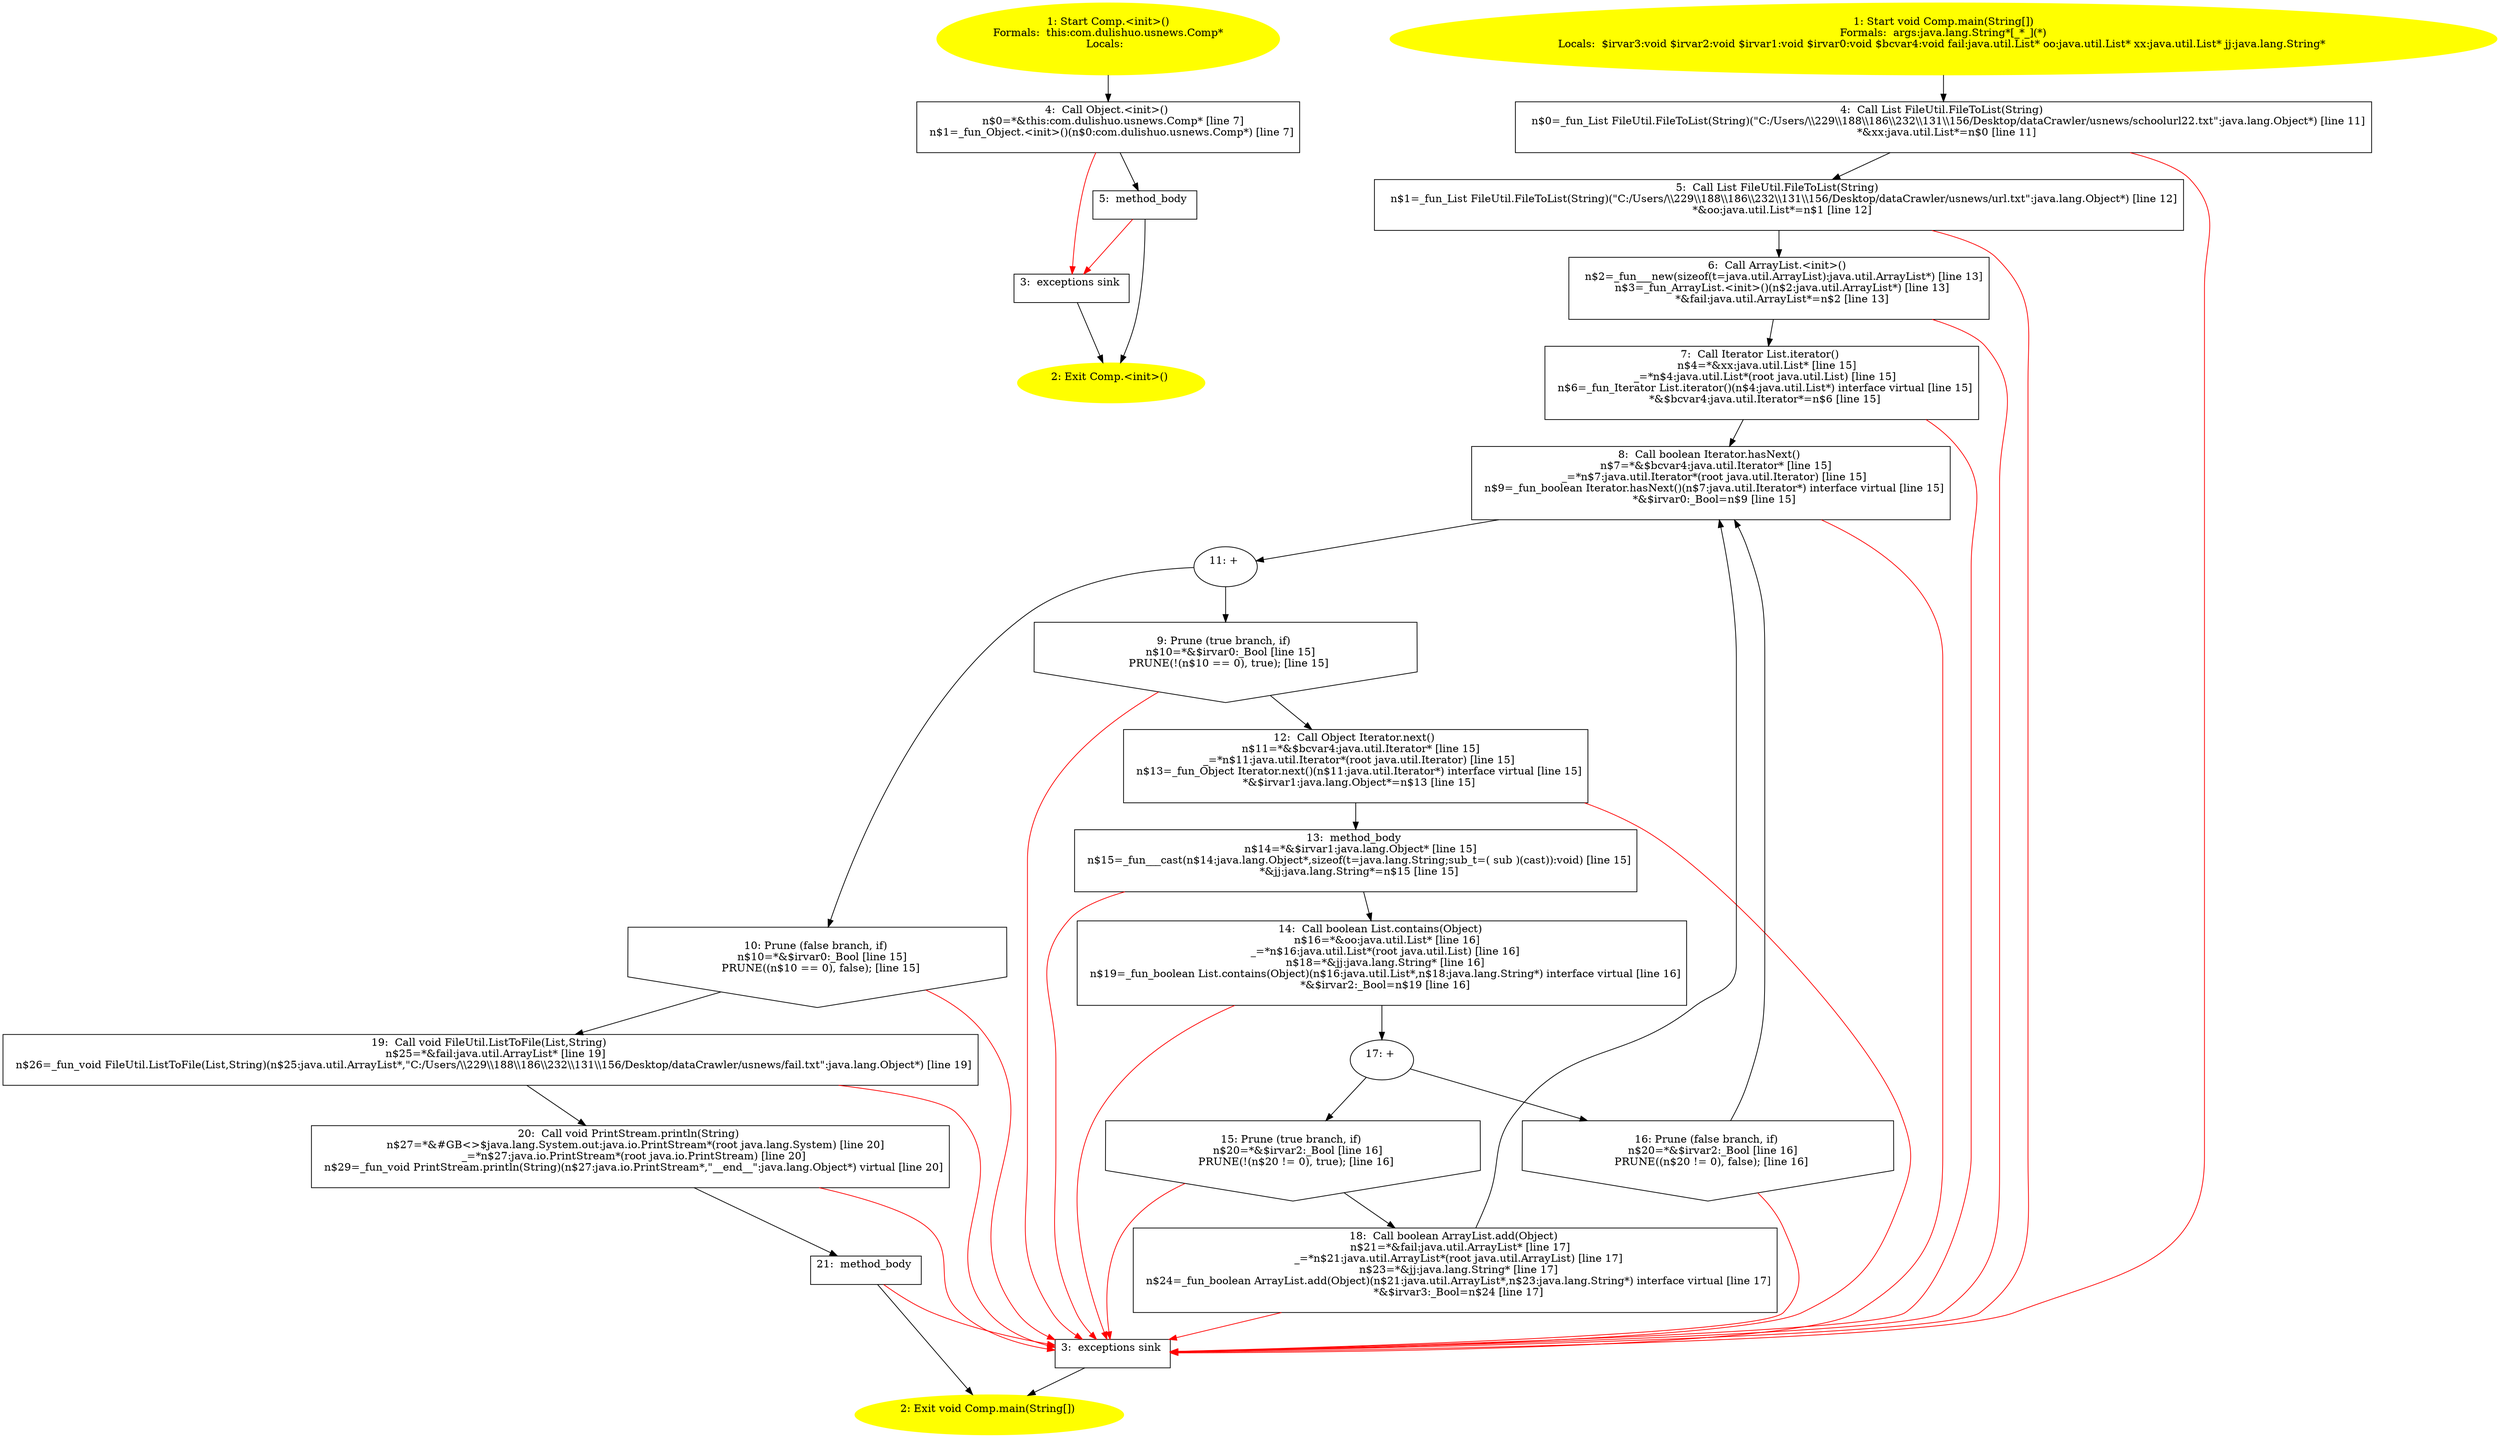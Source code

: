 /* @generated */
digraph cfg {
"com.dulishuo.usnews.Comp.<init>().daf20e740c5ccfaac865f3ec4cbc88c6_1" [label="1: Start Comp.<init>()\nFormals:  this:com.dulishuo.usnews.Comp*\nLocals:  \n  " color=yellow style=filled]
	

	 "com.dulishuo.usnews.Comp.<init>().daf20e740c5ccfaac865f3ec4cbc88c6_1" -> "com.dulishuo.usnews.Comp.<init>().daf20e740c5ccfaac865f3ec4cbc88c6_4" ;
"com.dulishuo.usnews.Comp.<init>().daf20e740c5ccfaac865f3ec4cbc88c6_2" [label="2: Exit Comp.<init>() \n  " color=yellow style=filled]
	

"com.dulishuo.usnews.Comp.<init>().daf20e740c5ccfaac865f3ec4cbc88c6_3" [label="3:  exceptions sink \n  " shape="box"]
	

	 "com.dulishuo.usnews.Comp.<init>().daf20e740c5ccfaac865f3ec4cbc88c6_3" -> "com.dulishuo.usnews.Comp.<init>().daf20e740c5ccfaac865f3ec4cbc88c6_2" ;
"com.dulishuo.usnews.Comp.<init>().daf20e740c5ccfaac865f3ec4cbc88c6_4" [label="4:  Call Object.<init>() \n   n$0=*&this:com.dulishuo.usnews.Comp* [line 7]\n  n$1=_fun_Object.<init>()(n$0:com.dulishuo.usnews.Comp*) [line 7]\n " shape="box"]
	

	 "com.dulishuo.usnews.Comp.<init>().daf20e740c5ccfaac865f3ec4cbc88c6_4" -> "com.dulishuo.usnews.Comp.<init>().daf20e740c5ccfaac865f3ec4cbc88c6_5" ;
	 "com.dulishuo.usnews.Comp.<init>().daf20e740c5ccfaac865f3ec4cbc88c6_4" -> "com.dulishuo.usnews.Comp.<init>().daf20e740c5ccfaac865f3ec4cbc88c6_3" [color="red" ];
"com.dulishuo.usnews.Comp.<init>().daf20e740c5ccfaac865f3ec4cbc88c6_5" [label="5:  method_body \n  " shape="box"]
	

	 "com.dulishuo.usnews.Comp.<init>().daf20e740c5ccfaac865f3ec4cbc88c6_5" -> "com.dulishuo.usnews.Comp.<init>().daf20e740c5ccfaac865f3ec4cbc88c6_2" ;
	 "com.dulishuo.usnews.Comp.<init>().daf20e740c5ccfaac865f3ec4cbc88c6_5" -> "com.dulishuo.usnews.Comp.<init>().daf20e740c5ccfaac865f3ec4cbc88c6_3" [color="red" ];
"com.dulishuo.usnews.Comp.main(java.lang.String[]):void.a8f405873af427ba8e70ba488b4ea320_1" [label="1: Start void Comp.main(String[])\nFormals:  args:java.lang.String*[_*_](*)\nLocals:  $irvar3:void $irvar2:void $irvar1:void $irvar0:void $bcvar4:void fail:java.util.List* oo:java.util.List* xx:java.util.List* jj:java.lang.String* \n  " color=yellow style=filled]
	

	 "com.dulishuo.usnews.Comp.main(java.lang.String[]):void.a8f405873af427ba8e70ba488b4ea320_1" -> "com.dulishuo.usnews.Comp.main(java.lang.String[]):void.a8f405873af427ba8e70ba488b4ea320_4" ;
"com.dulishuo.usnews.Comp.main(java.lang.String[]):void.a8f405873af427ba8e70ba488b4ea320_2" [label="2: Exit void Comp.main(String[]) \n  " color=yellow style=filled]
	

"com.dulishuo.usnews.Comp.main(java.lang.String[]):void.a8f405873af427ba8e70ba488b4ea320_3" [label="3:  exceptions sink \n  " shape="box"]
	

	 "com.dulishuo.usnews.Comp.main(java.lang.String[]):void.a8f405873af427ba8e70ba488b4ea320_3" -> "com.dulishuo.usnews.Comp.main(java.lang.String[]):void.a8f405873af427ba8e70ba488b4ea320_2" ;
"com.dulishuo.usnews.Comp.main(java.lang.String[]):void.a8f405873af427ba8e70ba488b4ea320_4" [label="4:  Call List FileUtil.FileToList(String) \n   n$0=_fun_List FileUtil.FileToList(String)(\"C:/Users/\\\\229\\\\188\\\\186\\\\232\\\\131\\\\156/Desktop/dataCrawler/usnews/schoolurl22.txt\":java.lang.Object*) [line 11]\n  *&xx:java.util.List*=n$0 [line 11]\n " shape="box"]
	

	 "com.dulishuo.usnews.Comp.main(java.lang.String[]):void.a8f405873af427ba8e70ba488b4ea320_4" -> "com.dulishuo.usnews.Comp.main(java.lang.String[]):void.a8f405873af427ba8e70ba488b4ea320_5" ;
	 "com.dulishuo.usnews.Comp.main(java.lang.String[]):void.a8f405873af427ba8e70ba488b4ea320_4" -> "com.dulishuo.usnews.Comp.main(java.lang.String[]):void.a8f405873af427ba8e70ba488b4ea320_3" [color="red" ];
"com.dulishuo.usnews.Comp.main(java.lang.String[]):void.a8f405873af427ba8e70ba488b4ea320_5" [label="5:  Call List FileUtil.FileToList(String) \n   n$1=_fun_List FileUtil.FileToList(String)(\"C:/Users/\\\\229\\\\188\\\\186\\\\232\\\\131\\\\156/Desktop/dataCrawler/usnews/url.txt\":java.lang.Object*) [line 12]\n  *&oo:java.util.List*=n$1 [line 12]\n " shape="box"]
	

	 "com.dulishuo.usnews.Comp.main(java.lang.String[]):void.a8f405873af427ba8e70ba488b4ea320_5" -> "com.dulishuo.usnews.Comp.main(java.lang.String[]):void.a8f405873af427ba8e70ba488b4ea320_6" ;
	 "com.dulishuo.usnews.Comp.main(java.lang.String[]):void.a8f405873af427ba8e70ba488b4ea320_5" -> "com.dulishuo.usnews.Comp.main(java.lang.String[]):void.a8f405873af427ba8e70ba488b4ea320_3" [color="red" ];
"com.dulishuo.usnews.Comp.main(java.lang.String[]):void.a8f405873af427ba8e70ba488b4ea320_6" [label="6:  Call ArrayList.<init>() \n   n$2=_fun___new(sizeof(t=java.util.ArrayList):java.util.ArrayList*) [line 13]\n  n$3=_fun_ArrayList.<init>()(n$2:java.util.ArrayList*) [line 13]\n  *&fail:java.util.ArrayList*=n$2 [line 13]\n " shape="box"]
	

	 "com.dulishuo.usnews.Comp.main(java.lang.String[]):void.a8f405873af427ba8e70ba488b4ea320_6" -> "com.dulishuo.usnews.Comp.main(java.lang.String[]):void.a8f405873af427ba8e70ba488b4ea320_7" ;
	 "com.dulishuo.usnews.Comp.main(java.lang.String[]):void.a8f405873af427ba8e70ba488b4ea320_6" -> "com.dulishuo.usnews.Comp.main(java.lang.String[]):void.a8f405873af427ba8e70ba488b4ea320_3" [color="red" ];
"com.dulishuo.usnews.Comp.main(java.lang.String[]):void.a8f405873af427ba8e70ba488b4ea320_7" [label="7:  Call Iterator List.iterator() \n   n$4=*&xx:java.util.List* [line 15]\n  _=*n$4:java.util.List*(root java.util.List) [line 15]\n  n$6=_fun_Iterator List.iterator()(n$4:java.util.List*) interface virtual [line 15]\n  *&$bcvar4:java.util.Iterator*=n$6 [line 15]\n " shape="box"]
	

	 "com.dulishuo.usnews.Comp.main(java.lang.String[]):void.a8f405873af427ba8e70ba488b4ea320_7" -> "com.dulishuo.usnews.Comp.main(java.lang.String[]):void.a8f405873af427ba8e70ba488b4ea320_8" ;
	 "com.dulishuo.usnews.Comp.main(java.lang.String[]):void.a8f405873af427ba8e70ba488b4ea320_7" -> "com.dulishuo.usnews.Comp.main(java.lang.String[]):void.a8f405873af427ba8e70ba488b4ea320_3" [color="red" ];
"com.dulishuo.usnews.Comp.main(java.lang.String[]):void.a8f405873af427ba8e70ba488b4ea320_8" [label="8:  Call boolean Iterator.hasNext() \n   n$7=*&$bcvar4:java.util.Iterator* [line 15]\n  _=*n$7:java.util.Iterator*(root java.util.Iterator) [line 15]\n  n$9=_fun_boolean Iterator.hasNext()(n$7:java.util.Iterator*) interface virtual [line 15]\n  *&$irvar0:_Bool=n$9 [line 15]\n " shape="box"]
	

	 "com.dulishuo.usnews.Comp.main(java.lang.String[]):void.a8f405873af427ba8e70ba488b4ea320_8" -> "com.dulishuo.usnews.Comp.main(java.lang.String[]):void.a8f405873af427ba8e70ba488b4ea320_11" ;
	 "com.dulishuo.usnews.Comp.main(java.lang.String[]):void.a8f405873af427ba8e70ba488b4ea320_8" -> "com.dulishuo.usnews.Comp.main(java.lang.String[]):void.a8f405873af427ba8e70ba488b4ea320_3" [color="red" ];
"com.dulishuo.usnews.Comp.main(java.lang.String[]):void.a8f405873af427ba8e70ba488b4ea320_9" [label="9: Prune (true branch, if) \n   n$10=*&$irvar0:_Bool [line 15]\n  PRUNE(!(n$10 == 0), true); [line 15]\n " shape="invhouse"]
	

	 "com.dulishuo.usnews.Comp.main(java.lang.String[]):void.a8f405873af427ba8e70ba488b4ea320_9" -> "com.dulishuo.usnews.Comp.main(java.lang.String[]):void.a8f405873af427ba8e70ba488b4ea320_12" ;
	 "com.dulishuo.usnews.Comp.main(java.lang.String[]):void.a8f405873af427ba8e70ba488b4ea320_9" -> "com.dulishuo.usnews.Comp.main(java.lang.String[]):void.a8f405873af427ba8e70ba488b4ea320_3" [color="red" ];
"com.dulishuo.usnews.Comp.main(java.lang.String[]):void.a8f405873af427ba8e70ba488b4ea320_10" [label="10: Prune (false branch, if) \n   n$10=*&$irvar0:_Bool [line 15]\n  PRUNE((n$10 == 0), false); [line 15]\n " shape="invhouse"]
	

	 "com.dulishuo.usnews.Comp.main(java.lang.String[]):void.a8f405873af427ba8e70ba488b4ea320_10" -> "com.dulishuo.usnews.Comp.main(java.lang.String[]):void.a8f405873af427ba8e70ba488b4ea320_19" ;
	 "com.dulishuo.usnews.Comp.main(java.lang.String[]):void.a8f405873af427ba8e70ba488b4ea320_10" -> "com.dulishuo.usnews.Comp.main(java.lang.String[]):void.a8f405873af427ba8e70ba488b4ea320_3" [color="red" ];
"com.dulishuo.usnews.Comp.main(java.lang.String[]):void.a8f405873af427ba8e70ba488b4ea320_11" [label="11: + \n  " ]
	

	 "com.dulishuo.usnews.Comp.main(java.lang.String[]):void.a8f405873af427ba8e70ba488b4ea320_11" -> "com.dulishuo.usnews.Comp.main(java.lang.String[]):void.a8f405873af427ba8e70ba488b4ea320_9" ;
	 "com.dulishuo.usnews.Comp.main(java.lang.String[]):void.a8f405873af427ba8e70ba488b4ea320_11" -> "com.dulishuo.usnews.Comp.main(java.lang.String[]):void.a8f405873af427ba8e70ba488b4ea320_10" ;
"com.dulishuo.usnews.Comp.main(java.lang.String[]):void.a8f405873af427ba8e70ba488b4ea320_12" [label="12:  Call Object Iterator.next() \n   n$11=*&$bcvar4:java.util.Iterator* [line 15]\n  _=*n$11:java.util.Iterator*(root java.util.Iterator) [line 15]\n  n$13=_fun_Object Iterator.next()(n$11:java.util.Iterator*) interface virtual [line 15]\n  *&$irvar1:java.lang.Object*=n$13 [line 15]\n " shape="box"]
	

	 "com.dulishuo.usnews.Comp.main(java.lang.String[]):void.a8f405873af427ba8e70ba488b4ea320_12" -> "com.dulishuo.usnews.Comp.main(java.lang.String[]):void.a8f405873af427ba8e70ba488b4ea320_13" ;
	 "com.dulishuo.usnews.Comp.main(java.lang.String[]):void.a8f405873af427ba8e70ba488b4ea320_12" -> "com.dulishuo.usnews.Comp.main(java.lang.String[]):void.a8f405873af427ba8e70ba488b4ea320_3" [color="red" ];
"com.dulishuo.usnews.Comp.main(java.lang.String[]):void.a8f405873af427ba8e70ba488b4ea320_13" [label="13:  method_body \n   n$14=*&$irvar1:java.lang.Object* [line 15]\n  n$15=_fun___cast(n$14:java.lang.Object*,sizeof(t=java.lang.String;sub_t=( sub )(cast)):void) [line 15]\n  *&jj:java.lang.String*=n$15 [line 15]\n " shape="box"]
	

	 "com.dulishuo.usnews.Comp.main(java.lang.String[]):void.a8f405873af427ba8e70ba488b4ea320_13" -> "com.dulishuo.usnews.Comp.main(java.lang.String[]):void.a8f405873af427ba8e70ba488b4ea320_14" ;
	 "com.dulishuo.usnews.Comp.main(java.lang.String[]):void.a8f405873af427ba8e70ba488b4ea320_13" -> "com.dulishuo.usnews.Comp.main(java.lang.String[]):void.a8f405873af427ba8e70ba488b4ea320_3" [color="red" ];
"com.dulishuo.usnews.Comp.main(java.lang.String[]):void.a8f405873af427ba8e70ba488b4ea320_14" [label="14:  Call boolean List.contains(Object) \n   n$16=*&oo:java.util.List* [line 16]\n  _=*n$16:java.util.List*(root java.util.List) [line 16]\n  n$18=*&jj:java.lang.String* [line 16]\n  n$19=_fun_boolean List.contains(Object)(n$16:java.util.List*,n$18:java.lang.String*) interface virtual [line 16]\n  *&$irvar2:_Bool=n$19 [line 16]\n " shape="box"]
	

	 "com.dulishuo.usnews.Comp.main(java.lang.String[]):void.a8f405873af427ba8e70ba488b4ea320_14" -> "com.dulishuo.usnews.Comp.main(java.lang.String[]):void.a8f405873af427ba8e70ba488b4ea320_17" ;
	 "com.dulishuo.usnews.Comp.main(java.lang.String[]):void.a8f405873af427ba8e70ba488b4ea320_14" -> "com.dulishuo.usnews.Comp.main(java.lang.String[]):void.a8f405873af427ba8e70ba488b4ea320_3" [color="red" ];
"com.dulishuo.usnews.Comp.main(java.lang.String[]):void.a8f405873af427ba8e70ba488b4ea320_15" [label="15: Prune (true branch, if) \n   n$20=*&$irvar2:_Bool [line 16]\n  PRUNE(!(n$20 != 0), true); [line 16]\n " shape="invhouse"]
	

	 "com.dulishuo.usnews.Comp.main(java.lang.String[]):void.a8f405873af427ba8e70ba488b4ea320_15" -> "com.dulishuo.usnews.Comp.main(java.lang.String[]):void.a8f405873af427ba8e70ba488b4ea320_18" ;
	 "com.dulishuo.usnews.Comp.main(java.lang.String[]):void.a8f405873af427ba8e70ba488b4ea320_15" -> "com.dulishuo.usnews.Comp.main(java.lang.String[]):void.a8f405873af427ba8e70ba488b4ea320_3" [color="red" ];
"com.dulishuo.usnews.Comp.main(java.lang.String[]):void.a8f405873af427ba8e70ba488b4ea320_16" [label="16: Prune (false branch, if) \n   n$20=*&$irvar2:_Bool [line 16]\n  PRUNE((n$20 != 0), false); [line 16]\n " shape="invhouse"]
	

	 "com.dulishuo.usnews.Comp.main(java.lang.String[]):void.a8f405873af427ba8e70ba488b4ea320_16" -> "com.dulishuo.usnews.Comp.main(java.lang.String[]):void.a8f405873af427ba8e70ba488b4ea320_8" ;
	 "com.dulishuo.usnews.Comp.main(java.lang.String[]):void.a8f405873af427ba8e70ba488b4ea320_16" -> "com.dulishuo.usnews.Comp.main(java.lang.String[]):void.a8f405873af427ba8e70ba488b4ea320_3" [color="red" ];
"com.dulishuo.usnews.Comp.main(java.lang.String[]):void.a8f405873af427ba8e70ba488b4ea320_17" [label="17: + \n  " ]
	

	 "com.dulishuo.usnews.Comp.main(java.lang.String[]):void.a8f405873af427ba8e70ba488b4ea320_17" -> "com.dulishuo.usnews.Comp.main(java.lang.String[]):void.a8f405873af427ba8e70ba488b4ea320_15" ;
	 "com.dulishuo.usnews.Comp.main(java.lang.String[]):void.a8f405873af427ba8e70ba488b4ea320_17" -> "com.dulishuo.usnews.Comp.main(java.lang.String[]):void.a8f405873af427ba8e70ba488b4ea320_16" ;
"com.dulishuo.usnews.Comp.main(java.lang.String[]):void.a8f405873af427ba8e70ba488b4ea320_18" [label="18:  Call boolean ArrayList.add(Object) \n   n$21=*&fail:java.util.ArrayList* [line 17]\n  _=*n$21:java.util.ArrayList*(root java.util.ArrayList) [line 17]\n  n$23=*&jj:java.lang.String* [line 17]\n  n$24=_fun_boolean ArrayList.add(Object)(n$21:java.util.ArrayList*,n$23:java.lang.String*) interface virtual [line 17]\n  *&$irvar3:_Bool=n$24 [line 17]\n " shape="box"]
	

	 "com.dulishuo.usnews.Comp.main(java.lang.String[]):void.a8f405873af427ba8e70ba488b4ea320_18" -> "com.dulishuo.usnews.Comp.main(java.lang.String[]):void.a8f405873af427ba8e70ba488b4ea320_8" ;
	 "com.dulishuo.usnews.Comp.main(java.lang.String[]):void.a8f405873af427ba8e70ba488b4ea320_18" -> "com.dulishuo.usnews.Comp.main(java.lang.String[]):void.a8f405873af427ba8e70ba488b4ea320_3" [color="red" ];
"com.dulishuo.usnews.Comp.main(java.lang.String[]):void.a8f405873af427ba8e70ba488b4ea320_19" [label="19:  Call void FileUtil.ListToFile(List,String) \n   n$25=*&fail:java.util.ArrayList* [line 19]\n  n$26=_fun_void FileUtil.ListToFile(List,String)(n$25:java.util.ArrayList*,\"C:/Users/\\\\229\\\\188\\\\186\\\\232\\\\131\\\\156/Desktop/dataCrawler/usnews/fail.txt\":java.lang.Object*) [line 19]\n " shape="box"]
	

	 "com.dulishuo.usnews.Comp.main(java.lang.String[]):void.a8f405873af427ba8e70ba488b4ea320_19" -> "com.dulishuo.usnews.Comp.main(java.lang.String[]):void.a8f405873af427ba8e70ba488b4ea320_20" ;
	 "com.dulishuo.usnews.Comp.main(java.lang.String[]):void.a8f405873af427ba8e70ba488b4ea320_19" -> "com.dulishuo.usnews.Comp.main(java.lang.String[]):void.a8f405873af427ba8e70ba488b4ea320_3" [color="red" ];
"com.dulishuo.usnews.Comp.main(java.lang.String[]):void.a8f405873af427ba8e70ba488b4ea320_20" [label="20:  Call void PrintStream.println(String) \n   n$27=*&#GB<>$java.lang.System.out:java.io.PrintStream*(root java.lang.System) [line 20]\n  _=*n$27:java.io.PrintStream*(root java.io.PrintStream) [line 20]\n  n$29=_fun_void PrintStream.println(String)(n$27:java.io.PrintStream*,\"__end__\":java.lang.Object*) virtual [line 20]\n " shape="box"]
	

	 "com.dulishuo.usnews.Comp.main(java.lang.String[]):void.a8f405873af427ba8e70ba488b4ea320_20" -> "com.dulishuo.usnews.Comp.main(java.lang.String[]):void.a8f405873af427ba8e70ba488b4ea320_21" ;
	 "com.dulishuo.usnews.Comp.main(java.lang.String[]):void.a8f405873af427ba8e70ba488b4ea320_20" -> "com.dulishuo.usnews.Comp.main(java.lang.String[]):void.a8f405873af427ba8e70ba488b4ea320_3" [color="red" ];
"com.dulishuo.usnews.Comp.main(java.lang.String[]):void.a8f405873af427ba8e70ba488b4ea320_21" [label="21:  method_body \n  " shape="box"]
	

	 "com.dulishuo.usnews.Comp.main(java.lang.String[]):void.a8f405873af427ba8e70ba488b4ea320_21" -> "com.dulishuo.usnews.Comp.main(java.lang.String[]):void.a8f405873af427ba8e70ba488b4ea320_2" ;
	 "com.dulishuo.usnews.Comp.main(java.lang.String[]):void.a8f405873af427ba8e70ba488b4ea320_21" -> "com.dulishuo.usnews.Comp.main(java.lang.String[]):void.a8f405873af427ba8e70ba488b4ea320_3" [color="red" ];
}
